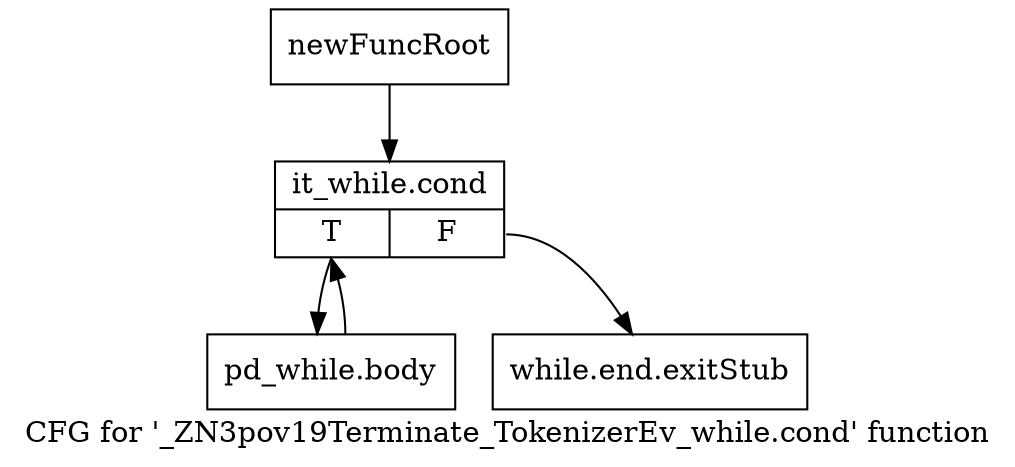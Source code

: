 digraph "CFG for '_ZN3pov19Terminate_TokenizerEv_while.cond' function" {
	label="CFG for '_ZN3pov19Terminate_TokenizerEv_while.cond' function";

	Node0x2cef9a0 [shape=record,label="{newFuncRoot}"];
	Node0x2cef9a0 -> Node0x2cefa40;
	Node0x2cef9f0 [shape=record,label="{while.end.exitStub}"];
	Node0x2cefa40 [shape=record,label="{it_while.cond|{<s0>T|<s1>F}}"];
	Node0x2cefa40:s0 -> Node0x2cefa90;
	Node0x2cefa40:s1 -> Node0x2cef9f0;
	Node0x2cefa90 [shape=record,label="{pd_while.body}"];
	Node0x2cefa90 -> Node0x2cefa40;
}
